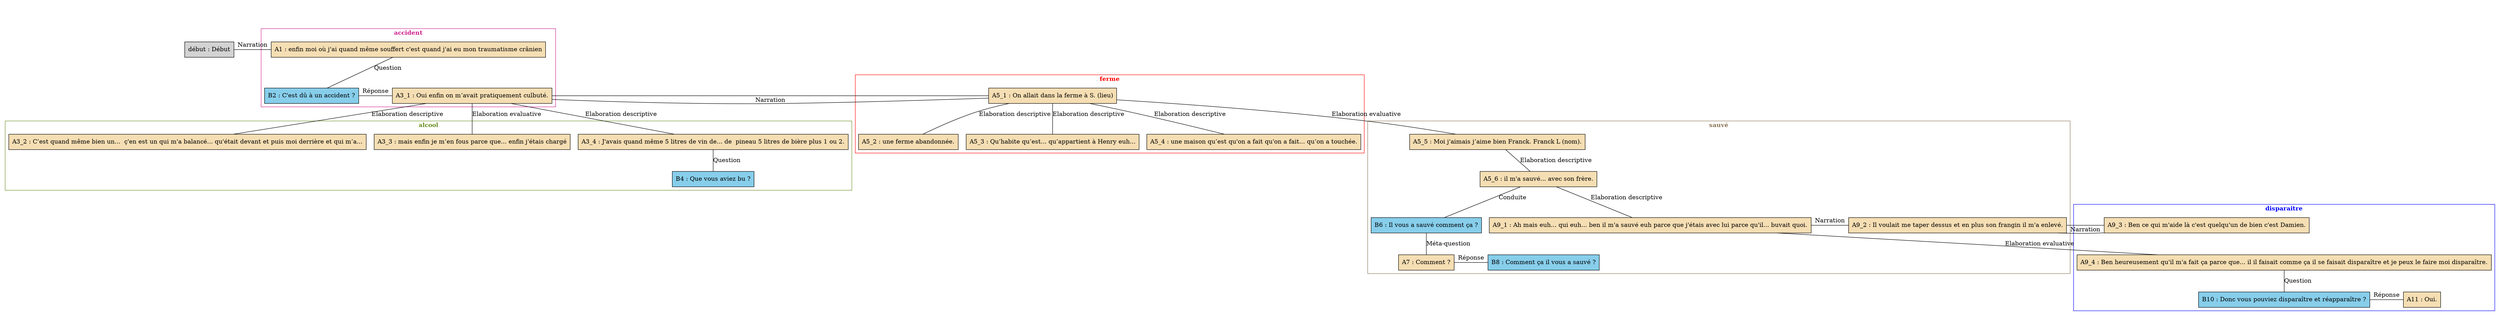 digraph "Sauveur_-_C01" {
	node [shape=box style=filled]
	newrank=true
	zero [style=invis]
	"début" [label="début : Début"]
	A1 [label="A1 : enfin moi où j'ai quand même souffert c'est quand j'ai eu mon traumatisme crânien" fillcolor=wheat]
	B2 [label="B2 : C'est dû à un accident ?" fillcolor=skyblue]
	A3_1 [label="A3_1 : Oui enfin on m’avait pratiquement culbuté." fillcolor=wheat]
	A3_2 [label="A3_2 : C’est quand même bien un...  ç'en est un qui m'a balancé... qu'était devant et puis moi derrière et qui m’a..." fillcolor=wheat]
	A3_3 [label="A3_3 : mais enfin je m’en fous parce que... enfin j'étais chargé" fillcolor=wheat]
	A3_4 [label="A3_4 : J'avais quand même 5 litres de vin de... de  pineau 5 litres de bière plus 1 ou 2." fillcolor=wheat]
	B4 [label="B4 : Que vous aviez bu ?" fillcolor=skyblue]
	A5_1 [label="A5_1 : On allait dans la ferme à S. (lieu)" fillcolor=wheat]
	A5_2 [label="A5_2 : une ferme abandonnée." fillcolor=wheat]
	A5_3 [label="A5_3 : Qu’habite qu’est... qu’appartient à Henry euh..." fillcolor=wheat]
	A5_4 [label="A5_4 : une maison qu’est qu'on a fait qu'on a fait... qu’on a touchée." fillcolor=wheat]
	A5_5 [label="A5_5 : Moi j'aimais j’aime bien Franck. Franck L (nom)." fillcolor=wheat]
	A5_6 [label="A5_6 : il m'a sauvé... avec son frère." fillcolor=wheat]
	B6 [label="B6 : Il vous a sauvé comment ça ?" fillcolor=skyblue]
	A7 [label="A7 : Comment ?" fillcolor=wheat]
	B8 [label="B8 : Comment ça il vous a sauvé ?" fillcolor=skyblue]
	A9_1 [label="A9_1 : Ah mais euh... qui euh... ben il m'a sauvé euh parce que j'étais avec lui parce qu'il... buvait quoi." fillcolor=wheat]
	A9_2 [label="A9_2 : Il voulait me taper dessus et en plus son frangin il m'a enlevé." fillcolor=wheat]
	A9_3 [label="A9_3 : Ben ce qui m'aide là c'est quelqu'un de bien c'est Damien." fillcolor=wheat]
	A9_4 [label="A9_4 : Ben heureusement qu'il m'a fait ça parce que... il il faisait comme ça il se faisait disparaître et je peux le faire moi disparaître." fillcolor=wheat]
	B10 [label="B10 : Donc vous pouviez disparaître et réapparaître ?" fillcolor=skyblue]
	A11 [label="A11 : Oui." fillcolor=wheat]
	zero -> "début" [label="" style=invis]
	A1 -> B2 [label=Question dir=none weight=2]
	A1 -> A3_1 [style=invis weight=1]
	B2 -> A3_1 [label="Réponse" constraint=false dir=none]
	A3_1 -> A3_2 [label="Elaboration descriptive" dir=none weight=2]
	A3_1 -> A3_4 [label="Elaboration descriptive" dir=none weight=2]
	A3_1 -> A3_3 [label="Elaboration evaluative" dir=none weight=2]
	A3_4 -> B4 [label=Question dir=none weight=2]
	A1 -> A5_1 [style=invis weight=1]
	A3_1 -> A5_1 [label=Narration constraint=false dir=none]
	A5_1 -> A5_2 [label="Elaboration descriptive" dir=none weight=2]
	A5_1 -> A5_3 [label="Elaboration descriptive" dir=none weight=2]
	A5_1 -> A5_4 [label="Elaboration descriptive" dir=none weight=2]
	A5_1 -> A5_5 [label="Elaboration evaluative" dir=none weight=2]
	A5_5 -> A5_6 [label="Elaboration descriptive" dir=none weight=2]
	A5_6 -> B6 [label=Conduite dir=none weight=2]
	B6 -> A7 [label="Méta-question" dir=none weight=2]
	B6 -> B8 [style=invis weight=1]
	A7 -> B8 [label="Réponse" constraint=false dir=none]
	A5_6 -> A9_1 [label="Elaboration descriptive" dir=none weight=2]
	A5_6 -> A9_2 [style=invis weight=1]
	A9_1 -> A9_2 [label=Narration constraint=false dir=none]
	A5_6 -> A9_3 [style=invis weight=1]
	A9_2 -> A9_3 [label=Narration constraint=false dir=none]
	A9_1 -> A9_4 [label="Elaboration evaluative" dir=none weight=2]
	A9_4 -> B10 [label=Question dir=none weight=2]
	A9_4 -> A11 [style=invis weight=1]
	B10 -> A11 [label="Réponse" constraint=false dir=none]
	zero -> A1 [style=invis weight=1]
	"début" -> A1 [label=Narration constraint=false dir=none]
	subgraph cluster_0 {
		label=<<B>accident</B>>
		color=violetred
		fontcolor=violetred
		A1
		B2
		A3_1
	}
	subgraph cluster_1 {
		label=<<B>alcool</B>>
		color=olivedrab
		fontcolor=olivedrab
		A3_2
		A3_3
		A3_4
		B4
	}
	subgraph cluster_2 {
		label=<<B>ferme</B>>
		color=red
		fontcolor=red
		A5_1
		A5_2
		A5_3
		A5_4
	}
	subgraph cluster_3 {
		label=<<B>sauvé</B>>
		color=burlywood4
		fontcolor=burlywood4
		A5_5
		A5_6
		B6
		A7
		B8
		A9_1
		A9_2
	}
	subgraph cluster_4 {
		label=<<B>disparaitre</B>>
		color=blue
		fontcolor=blue
		A9_3
		A9_4
		B10
		A11
	}
}

